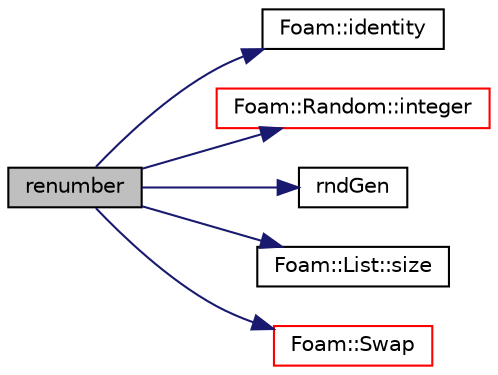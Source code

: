digraph "renumber"
{
  bgcolor="transparent";
  edge [fontname="Helvetica",fontsize="10",labelfontname="Helvetica",labelfontsize="10"];
  node [fontname="Helvetica",fontsize="10",shape=record];
  rankdir="LR";
  Node1 [label="renumber",height=0.2,width=0.4,color="black", fillcolor="grey75", style="filled", fontcolor="black"];
  Node1 -> Node2 [color="midnightblue",fontsize="10",style="solid",fontname="Helvetica"];
  Node2 [label="Foam::identity",height=0.2,width=0.4,color="black",URL="$a10979.html#a36af96cb841435845fffb4fe69208490",tooltip="Create identity map (map[i] == i) of given length. "];
  Node1 -> Node3 [color="midnightblue",fontsize="10",style="solid",fontname="Helvetica"];
  Node3 [label="Foam::Random::integer",height=0.2,width=0.4,color="red",URL="$a02108.html#a33c8d188b40e9cc6df143e9b90413af9",tooltip="Label [lower..upper]. "];
  Node1 -> Node4 [color="midnightblue",fontsize="10",style="solid",fontname="Helvetica"];
  Node4 [label="rndGen",height=0.2,width=0.4,color="black",URL="$a04556.html#a5131998e20f3c5a8bd03cf9b48cc76c7"];
  Node1 -> Node5 [color="midnightblue",fontsize="10",style="solid",fontname="Helvetica"];
  Node5 [label="Foam::List::size",height=0.2,width=0.4,color="black",URL="$a01390.html#a8a5f6fa29bd4b500caf186f60245b384",tooltip="Override size to be inconsistent with allocated storage. "];
  Node1 -> Node6 [color="midnightblue",fontsize="10",style="solid",fontname="Helvetica"];
  Node6 [label="Foam::Swap",height=0.2,width=0.4,color="red",URL="$a10979.html#ac6e6a40a7bda559df02d5ab6cc6f7e00"];
}
